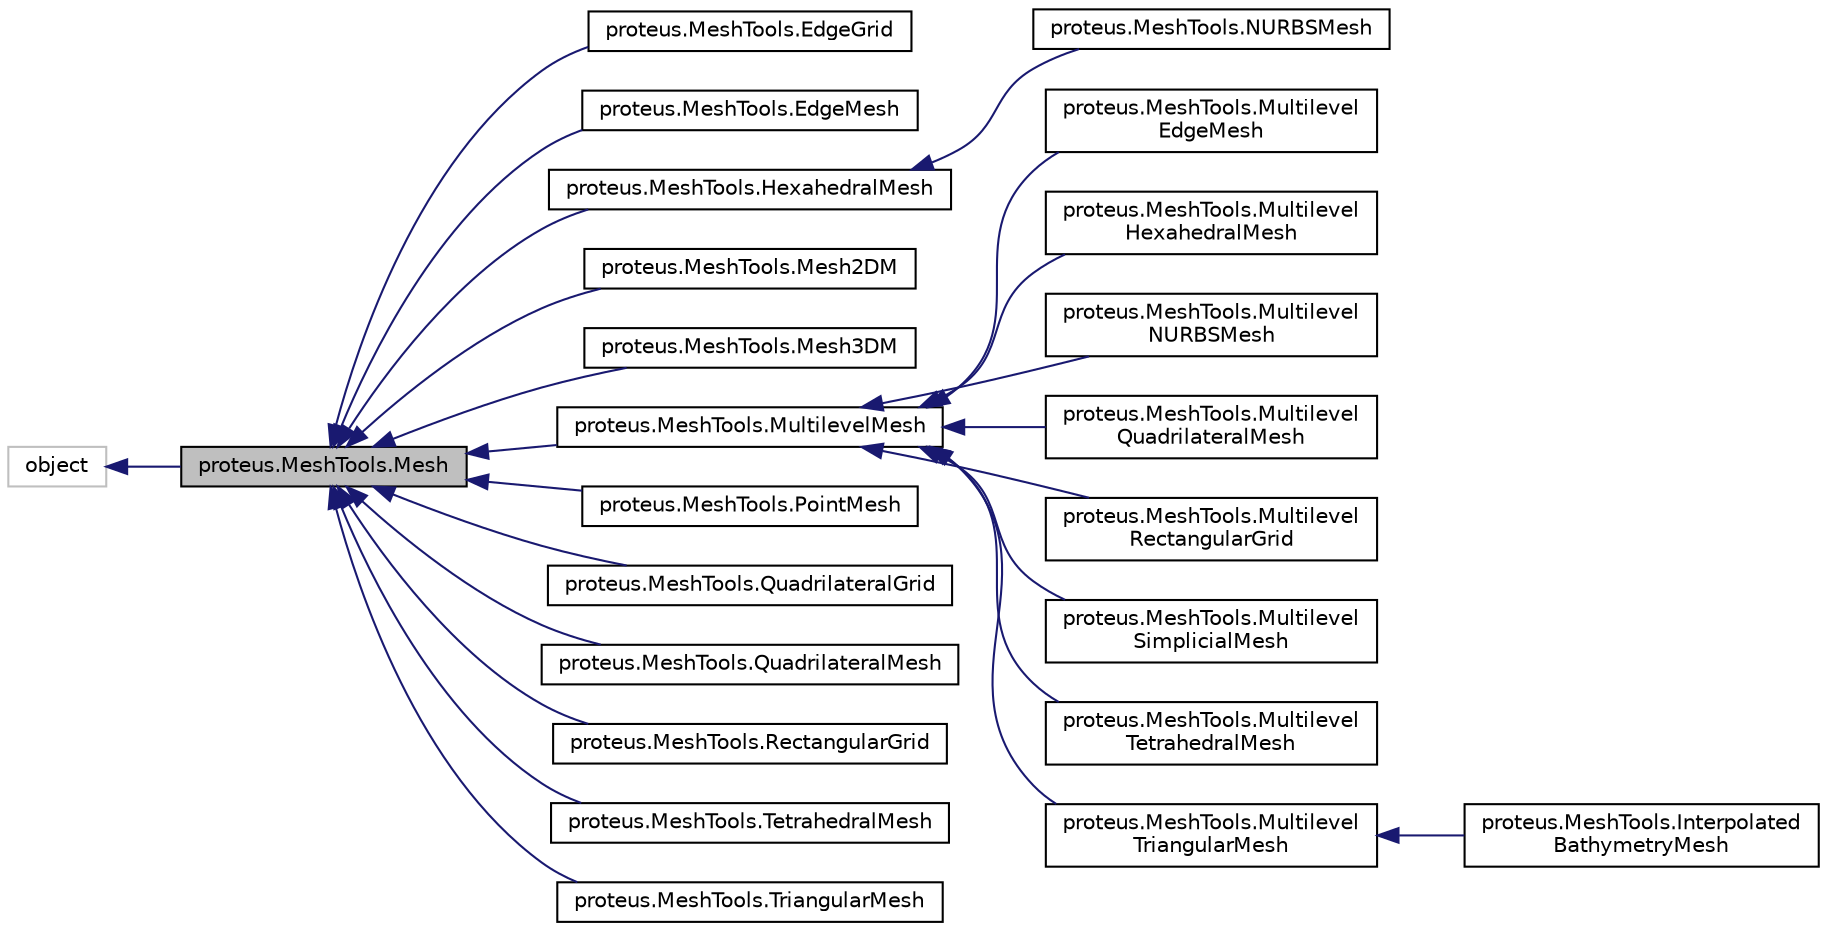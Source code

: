 digraph "proteus.MeshTools.Mesh"
{
 // LATEX_PDF_SIZE
  edge [fontname="Helvetica",fontsize="10",labelfontname="Helvetica",labelfontsize="10"];
  node [fontname="Helvetica",fontsize="10",shape=record];
  rankdir="LR";
  Node1 [label="proteus.MeshTools.Mesh",height=0.2,width=0.4,color="black", fillcolor="grey75", style="filled", fontcolor="black",tooltip=" "];
  Node2 -> Node1 [dir="back",color="midnightblue",fontsize="10",style="solid",fontname="Helvetica"];
  Node2 [label="object",height=0.2,width=0.4,color="grey75", fillcolor="white", style="filled",tooltip=" "];
  Node1 -> Node3 [dir="back",color="midnightblue",fontsize="10",style="solid",fontname="Helvetica"];
  Node3 [label="proteus.MeshTools.EdgeGrid",height=0.2,width=0.4,color="black", fillcolor="white", style="filled",URL="$classproteus_1_1MeshTools_1_1EdgeGrid.html",tooltip=" "];
  Node1 -> Node4 [dir="back",color="midnightblue",fontsize="10",style="solid",fontname="Helvetica"];
  Node4 [label="proteus.MeshTools.EdgeMesh",height=0.2,width=0.4,color="black", fillcolor="white", style="filled",URL="$classproteus_1_1MeshTools_1_1EdgeMesh.html",tooltip=" "];
  Node1 -> Node5 [dir="back",color="midnightblue",fontsize="10",style="solid",fontname="Helvetica"];
  Node5 [label="proteus.MeshTools.HexahedralMesh",height=0.2,width=0.4,color="black", fillcolor="white", style="filled",URL="$classproteus_1_1MeshTools_1_1HexahedralMesh.html",tooltip=" "];
  Node5 -> Node6 [dir="back",color="midnightblue",fontsize="10",style="solid",fontname="Helvetica"];
  Node6 [label="proteus.MeshTools.NURBSMesh",height=0.2,width=0.4,color="black", fillcolor="white", style="filled",URL="$classproteus_1_1MeshTools_1_1NURBSMesh.html",tooltip=" "];
  Node1 -> Node7 [dir="back",color="midnightblue",fontsize="10",style="solid",fontname="Helvetica"];
  Node7 [label="proteus.MeshTools.Mesh2DM",height=0.2,width=0.4,color="black", fillcolor="white", style="filled",URL="$classproteus_1_1MeshTools_1_1Mesh2DM.html",tooltip=" "];
  Node1 -> Node8 [dir="back",color="midnightblue",fontsize="10",style="solid",fontname="Helvetica"];
  Node8 [label="proteus.MeshTools.Mesh3DM",height=0.2,width=0.4,color="black", fillcolor="white", style="filled",URL="$classproteus_1_1MeshTools_1_1Mesh3DM.html",tooltip=" "];
  Node1 -> Node9 [dir="back",color="midnightblue",fontsize="10",style="solid",fontname="Helvetica"];
  Node9 [label="proteus.MeshTools.MultilevelMesh",height=0.2,width=0.4,color="black", fillcolor="white", style="filled",URL="$classproteus_1_1MeshTools_1_1MultilevelMesh.html",tooltip=" "];
  Node9 -> Node10 [dir="back",color="midnightblue",fontsize="10",style="solid",fontname="Helvetica"];
  Node10 [label="proteus.MeshTools.Multilevel\lEdgeMesh",height=0.2,width=0.4,color="black", fillcolor="white", style="filled",URL="$classproteus_1_1MeshTools_1_1MultilevelEdgeMesh.html",tooltip=" "];
  Node9 -> Node11 [dir="back",color="midnightblue",fontsize="10",style="solid",fontname="Helvetica"];
  Node11 [label="proteus.MeshTools.Multilevel\lHexahedralMesh",height=0.2,width=0.4,color="black", fillcolor="white", style="filled",URL="$classproteus_1_1MeshTools_1_1MultilevelHexahedralMesh.html",tooltip=" "];
  Node9 -> Node12 [dir="back",color="midnightblue",fontsize="10",style="solid",fontname="Helvetica"];
  Node12 [label="proteus.MeshTools.Multilevel\lNURBSMesh",height=0.2,width=0.4,color="black", fillcolor="white", style="filled",URL="$classproteus_1_1MeshTools_1_1MultilevelNURBSMesh.html",tooltip=" "];
  Node9 -> Node13 [dir="back",color="midnightblue",fontsize="10",style="solid",fontname="Helvetica"];
  Node13 [label="proteus.MeshTools.Multilevel\lQuadrilateralMesh",height=0.2,width=0.4,color="black", fillcolor="white", style="filled",URL="$classproteus_1_1MeshTools_1_1MultilevelQuadrilateralMesh.html",tooltip=" "];
  Node9 -> Node14 [dir="back",color="midnightblue",fontsize="10",style="solid",fontname="Helvetica"];
  Node14 [label="proteus.MeshTools.Multilevel\lRectangularGrid",height=0.2,width=0.4,color="black", fillcolor="white", style="filled",URL="$classproteus_1_1MeshTools_1_1MultilevelRectangularGrid.html",tooltip=" "];
  Node9 -> Node15 [dir="back",color="midnightblue",fontsize="10",style="solid",fontname="Helvetica"];
  Node15 [label="proteus.MeshTools.Multilevel\lSimplicialMesh",height=0.2,width=0.4,color="black", fillcolor="white", style="filled",URL="$classproteus_1_1MeshTools_1_1MultilevelSimplicialMesh.html",tooltip=" "];
  Node9 -> Node16 [dir="back",color="midnightblue",fontsize="10",style="solid",fontname="Helvetica"];
  Node16 [label="proteus.MeshTools.Multilevel\lTetrahedralMesh",height=0.2,width=0.4,color="black", fillcolor="white", style="filled",URL="$classproteus_1_1MeshTools_1_1MultilevelTetrahedralMesh.html",tooltip=" "];
  Node9 -> Node17 [dir="back",color="midnightblue",fontsize="10",style="solid",fontname="Helvetica"];
  Node17 [label="proteus.MeshTools.Multilevel\lTriangularMesh",height=0.2,width=0.4,color="black", fillcolor="white", style="filled",URL="$classproteus_1_1MeshTools_1_1MultilevelTriangularMesh.html",tooltip=" "];
  Node17 -> Node18 [dir="back",color="midnightblue",fontsize="10",style="solid",fontname="Helvetica"];
  Node18 [label="proteus.MeshTools.Interpolated\lBathymetryMesh",height=0.2,width=0.4,color="black", fillcolor="white", style="filled",URL="$classproteus_1_1MeshTools_1_1InterpolatedBathymetryMesh.html",tooltip=" "];
  Node1 -> Node19 [dir="back",color="midnightblue",fontsize="10",style="solid",fontname="Helvetica"];
  Node19 [label="proteus.MeshTools.PointMesh",height=0.2,width=0.4,color="black", fillcolor="white", style="filled",URL="$classproteus_1_1MeshTools_1_1PointMesh.html",tooltip=" "];
  Node1 -> Node20 [dir="back",color="midnightblue",fontsize="10",style="solid",fontname="Helvetica"];
  Node20 [label="proteus.MeshTools.QuadrilateralGrid",height=0.2,width=0.4,color="black", fillcolor="white", style="filled",URL="$classproteus_1_1MeshTools_1_1QuadrilateralGrid.html",tooltip=" "];
  Node1 -> Node21 [dir="back",color="midnightblue",fontsize="10",style="solid",fontname="Helvetica"];
  Node21 [label="proteus.MeshTools.QuadrilateralMesh",height=0.2,width=0.4,color="black", fillcolor="white", style="filled",URL="$classproteus_1_1MeshTools_1_1QuadrilateralMesh.html",tooltip=" "];
  Node1 -> Node22 [dir="back",color="midnightblue",fontsize="10",style="solid",fontname="Helvetica"];
  Node22 [label="proteus.MeshTools.RectangularGrid",height=0.2,width=0.4,color="black", fillcolor="white", style="filled",URL="$classproteus_1_1MeshTools_1_1RectangularGrid.html",tooltip=" "];
  Node1 -> Node23 [dir="back",color="midnightblue",fontsize="10",style="solid",fontname="Helvetica"];
  Node23 [label="proteus.MeshTools.TetrahedralMesh",height=0.2,width=0.4,color="black", fillcolor="white", style="filled",URL="$classproteus_1_1MeshTools_1_1TetrahedralMesh.html",tooltip=" "];
  Node1 -> Node24 [dir="back",color="midnightblue",fontsize="10",style="solid",fontname="Helvetica"];
  Node24 [label="proteus.MeshTools.TriangularMesh",height=0.2,width=0.4,color="black", fillcolor="white", style="filled",URL="$classproteus_1_1MeshTools_1_1TriangularMesh.html",tooltip=" "];
}
